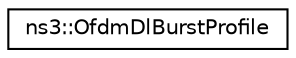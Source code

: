 digraph "Graphical Class Hierarchy"
{
 // LATEX_PDF_SIZE
  edge [fontname="Helvetica",fontsize="10",labelfontname="Helvetica",labelfontsize="10"];
  node [fontname="Helvetica",fontsize="10",shape=record];
  rankdir="LR";
  Node0 [label="ns3::OfdmDlBurstProfile",height=0.2,width=0.4,color="black", fillcolor="white", style="filled",URL="$classns3_1_1_ofdm_dl_burst_profile.html",tooltip="This class implements the OFDM Downlink burst profile descriptor as described by \"IEEE Standard for L..."];
}
